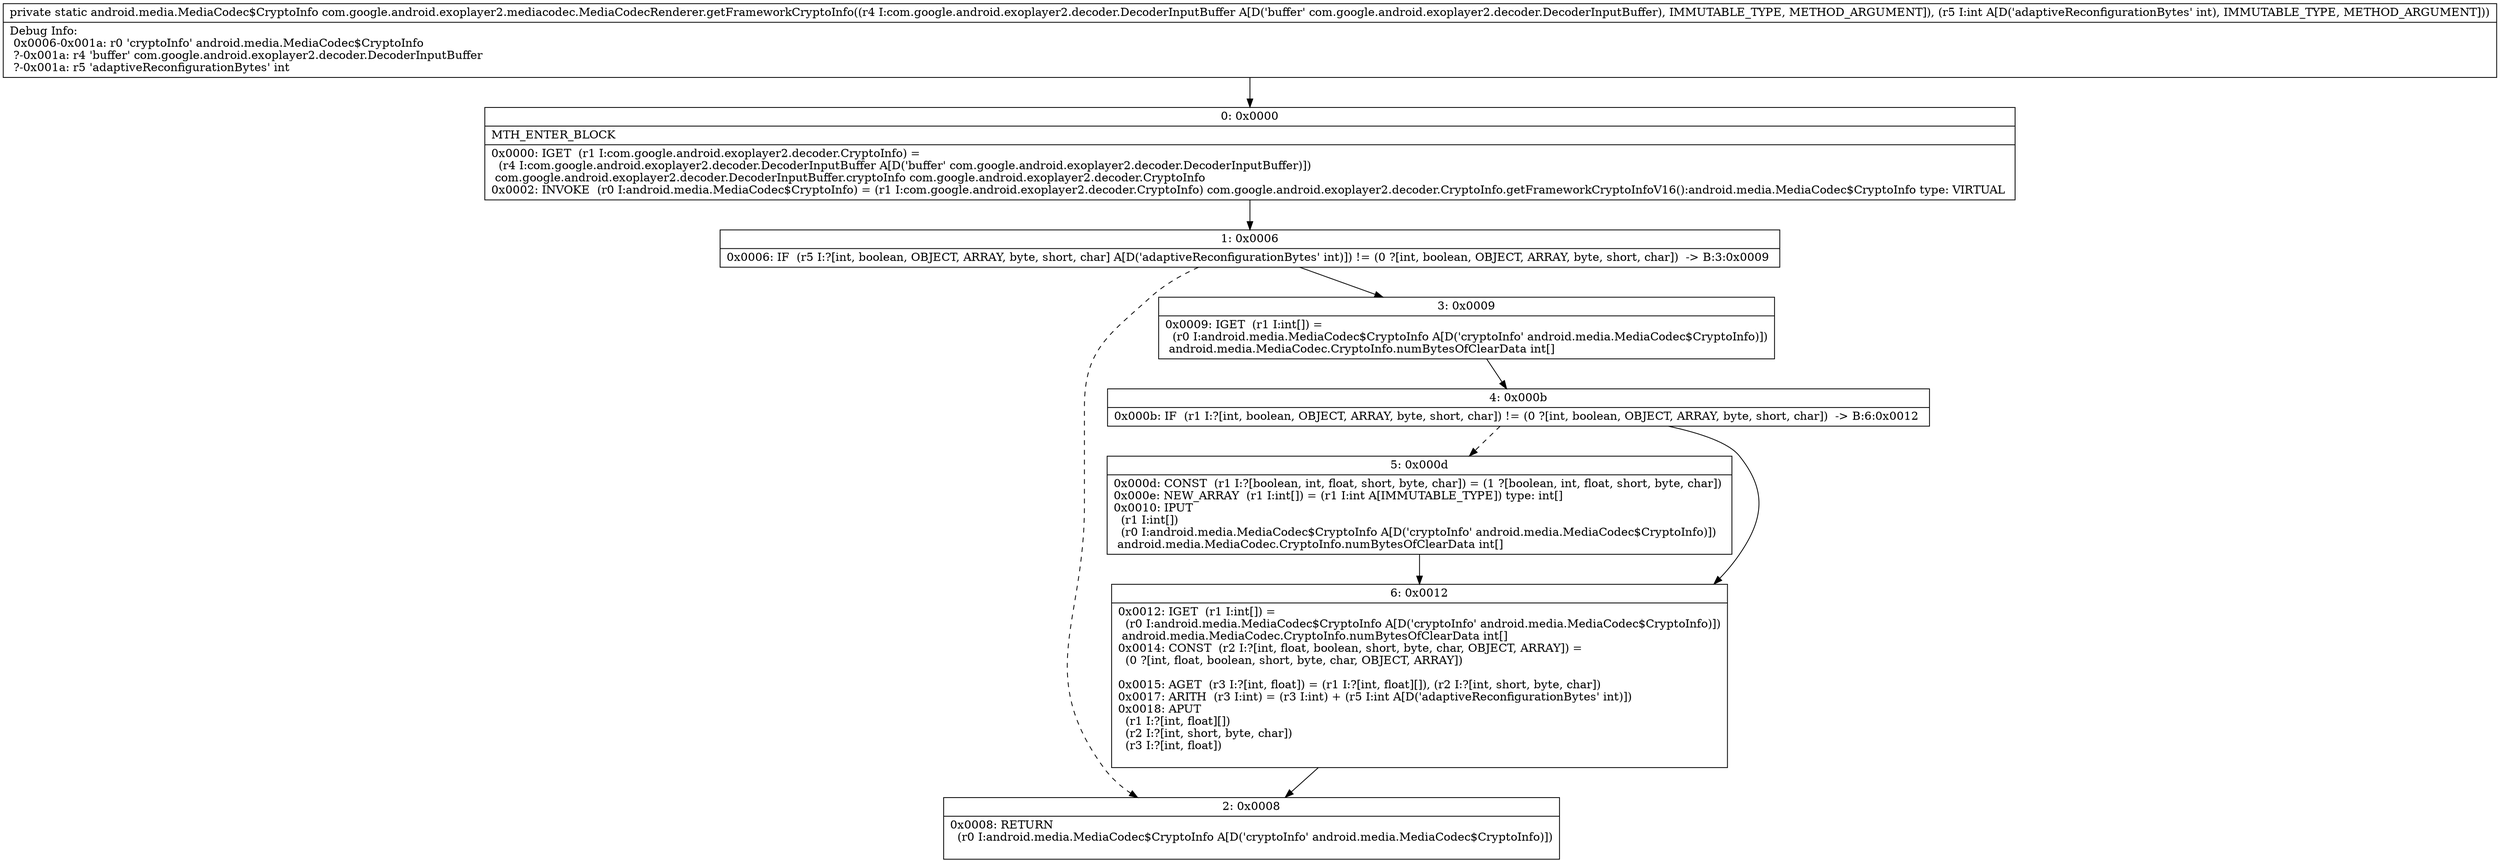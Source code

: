digraph "CFG forcom.google.android.exoplayer2.mediacodec.MediaCodecRenderer.getFrameworkCryptoInfo(Lcom\/google\/android\/exoplayer2\/decoder\/DecoderInputBuffer;I)Landroid\/media\/MediaCodec$CryptoInfo;" {
Node_0 [shape=record,label="{0\:\ 0x0000|MTH_ENTER_BLOCK\l|0x0000: IGET  (r1 I:com.google.android.exoplayer2.decoder.CryptoInfo) = \l  (r4 I:com.google.android.exoplayer2.decoder.DecoderInputBuffer A[D('buffer' com.google.android.exoplayer2.decoder.DecoderInputBuffer)])\l com.google.android.exoplayer2.decoder.DecoderInputBuffer.cryptoInfo com.google.android.exoplayer2.decoder.CryptoInfo \l0x0002: INVOKE  (r0 I:android.media.MediaCodec$CryptoInfo) = (r1 I:com.google.android.exoplayer2.decoder.CryptoInfo) com.google.android.exoplayer2.decoder.CryptoInfo.getFrameworkCryptoInfoV16():android.media.MediaCodec$CryptoInfo type: VIRTUAL \l}"];
Node_1 [shape=record,label="{1\:\ 0x0006|0x0006: IF  (r5 I:?[int, boolean, OBJECT, ARRAY, byte, short, char] A[D('adaptiveReconfigurationBytes' int)]) != (0 ?[int, boolean, OBJECT, ARRAY, byte, short, char])  \-\> B:3:0x0009 \l}"];
Node_2 [shape=record,label="{2\:\ 0x0008|0x0008: RETURN  \l  (r0 I:android.media.MediaCodec$CryptoInfo A[D('cryptoInfo' android.media.MediaCodec$CryptoInfo)])\l \l}"];
Node_3 [shape=record,label="{3\:\ 0x0009|0x0009: IGET  (r1 I:int[]) = \l  (r0 I:android.media.MediaCodec$CryptoInfo A[D('cryptoInfo' android.media.MediaCodec$CryptoInfo)])\l android.media.MediaCodec.CryptoInfo.numBytesOfClearData int[] \l}"];
Node_4 [shape=record,label="{4\:\ 0x000b|0x000b: IF  (r1 I:?[int, boolean, OBJECT, ARRAY, byte, short, char]) != (0 ?[int, boolean, OBJECT, ARRAY, byte, short, char])  \-\> B:6:0x0012 \l}"];
Node_5 [shape=record,label="{5\:\ 0x000d|0x000d: CONST  (r1 I:?[boolean, int, float, short, byte, char]) = (1 ?[boolean, int, float, short, byte, char]) \l0x000e: NEW_ARRAY  (r1 I:int[]) = (r1 I:int A[IMMUTABLE_TYPE]) type: int[] \l0x0010: IPUT  \l  (r1 I:int[])\l  (r0 I:android.media.MediaCodec$CryptoInfo A[D('cryptoInfo' android.media.MediaCodec$CryptoInfo)])\l android.media.MediaCodec.CryptoInfo.numBytesOfClearData int[] \l}"];
Node_6 [shape=record,label="{6\:\ 0x0012|0x0012: IGET  (r1 I:int[]) = \l  (r0 I:android.media.MediaCodec$CryptoInfo A[D('cryptoInfo' android.media.MediaCodec$CryptoInfo)])\l android.media.MediaCodec.CryptoInfo.numBytesOfClearData int[] \l0x0014: CONST  (r2 I:?[int, float, boolean, short, byte, char, OBJECT, ARRAY]) = \l  (0 ?[int, float, boolean, short, byte, char, OBJECT, ARRAY])\l \l0x0015: AGET  (r3 I:?[int, float]) = (r1 I:?[int, float][]), (r2 I:?[int, short, byte, char]) \l0x0017: ARITH  (r3 I:int) = (r3 I:int) + (r5 I:int A[D('adaptiveReconfigurationBytes' int)]) \l0x0018: APUT  \l  (r1 I:?[int, float][])\l  (r2 I:?[int, short, byte, char])\l  (r3 I:?[int, float])\l \l}"];
MethodNode[shape=record,label="{private static android.media.MediaCodec$CryptoInfo com.google.android.exoplayer2.mediacodec.MediaCodecRenderer.getFrameworkCryptoInfo((r4 I:com.google.android.exoplayer2.decoder.DecoderInputBuffer A[D('buffer' com.google.android.exoplayer2.decoder.DecoderInputBuffer), IMMUTABLE_TYPE, METHOD_ARGUMENT]), (r5 I:int A[D('adaptiveReconfigurationBytes' int), IMMUTABLE_TYPE, METHOD_ARGUMENT]))  | Debug Info:\l  0x0006\-0x001a: r0 'cryptoInfo' android.media.MediaCodec$CryptoInfo\l  ?\-0x001a: r4 'buffer' com.google.android.exoplayer2.decoder.DecoderInputBuffer\l  ?\-0x001a: r5 'adaptiveReconfigurationBytes' int\l}"];
MethodNode -> Node_0;
Node_0 -> Node_1;
Node_1 -> Node_2[style=dashed];
Node_1 -> Node_3;
Node_3 -> Node_4;
Node_4 -> Node_5[style=dashed];
Node_4 -> Node_6;
Node_5 -> Node_6;
Node_6 -> Node_2;
}

